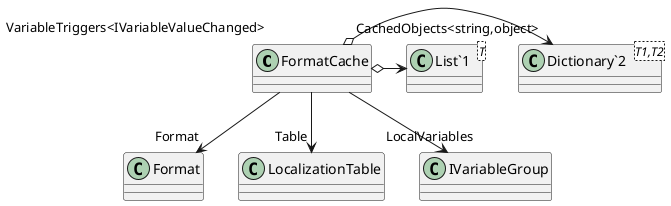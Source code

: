 @startuml
class FormatCache {
}
class "Dictionary`2"<T1,T2> {
}
class "List`1"<T> {
}
FormatCache --> "Format" Format
FormatCache o-> "CachedObjects<string,object>" "Dictionary`2"
FormatCache --> "Table" LocalizationTable
FormatCache --> "LocalVariables" IVariableGroup
FormatCache o-> "VariableTriggers<IVariableValueChanged>" "List`1"
@enduml
